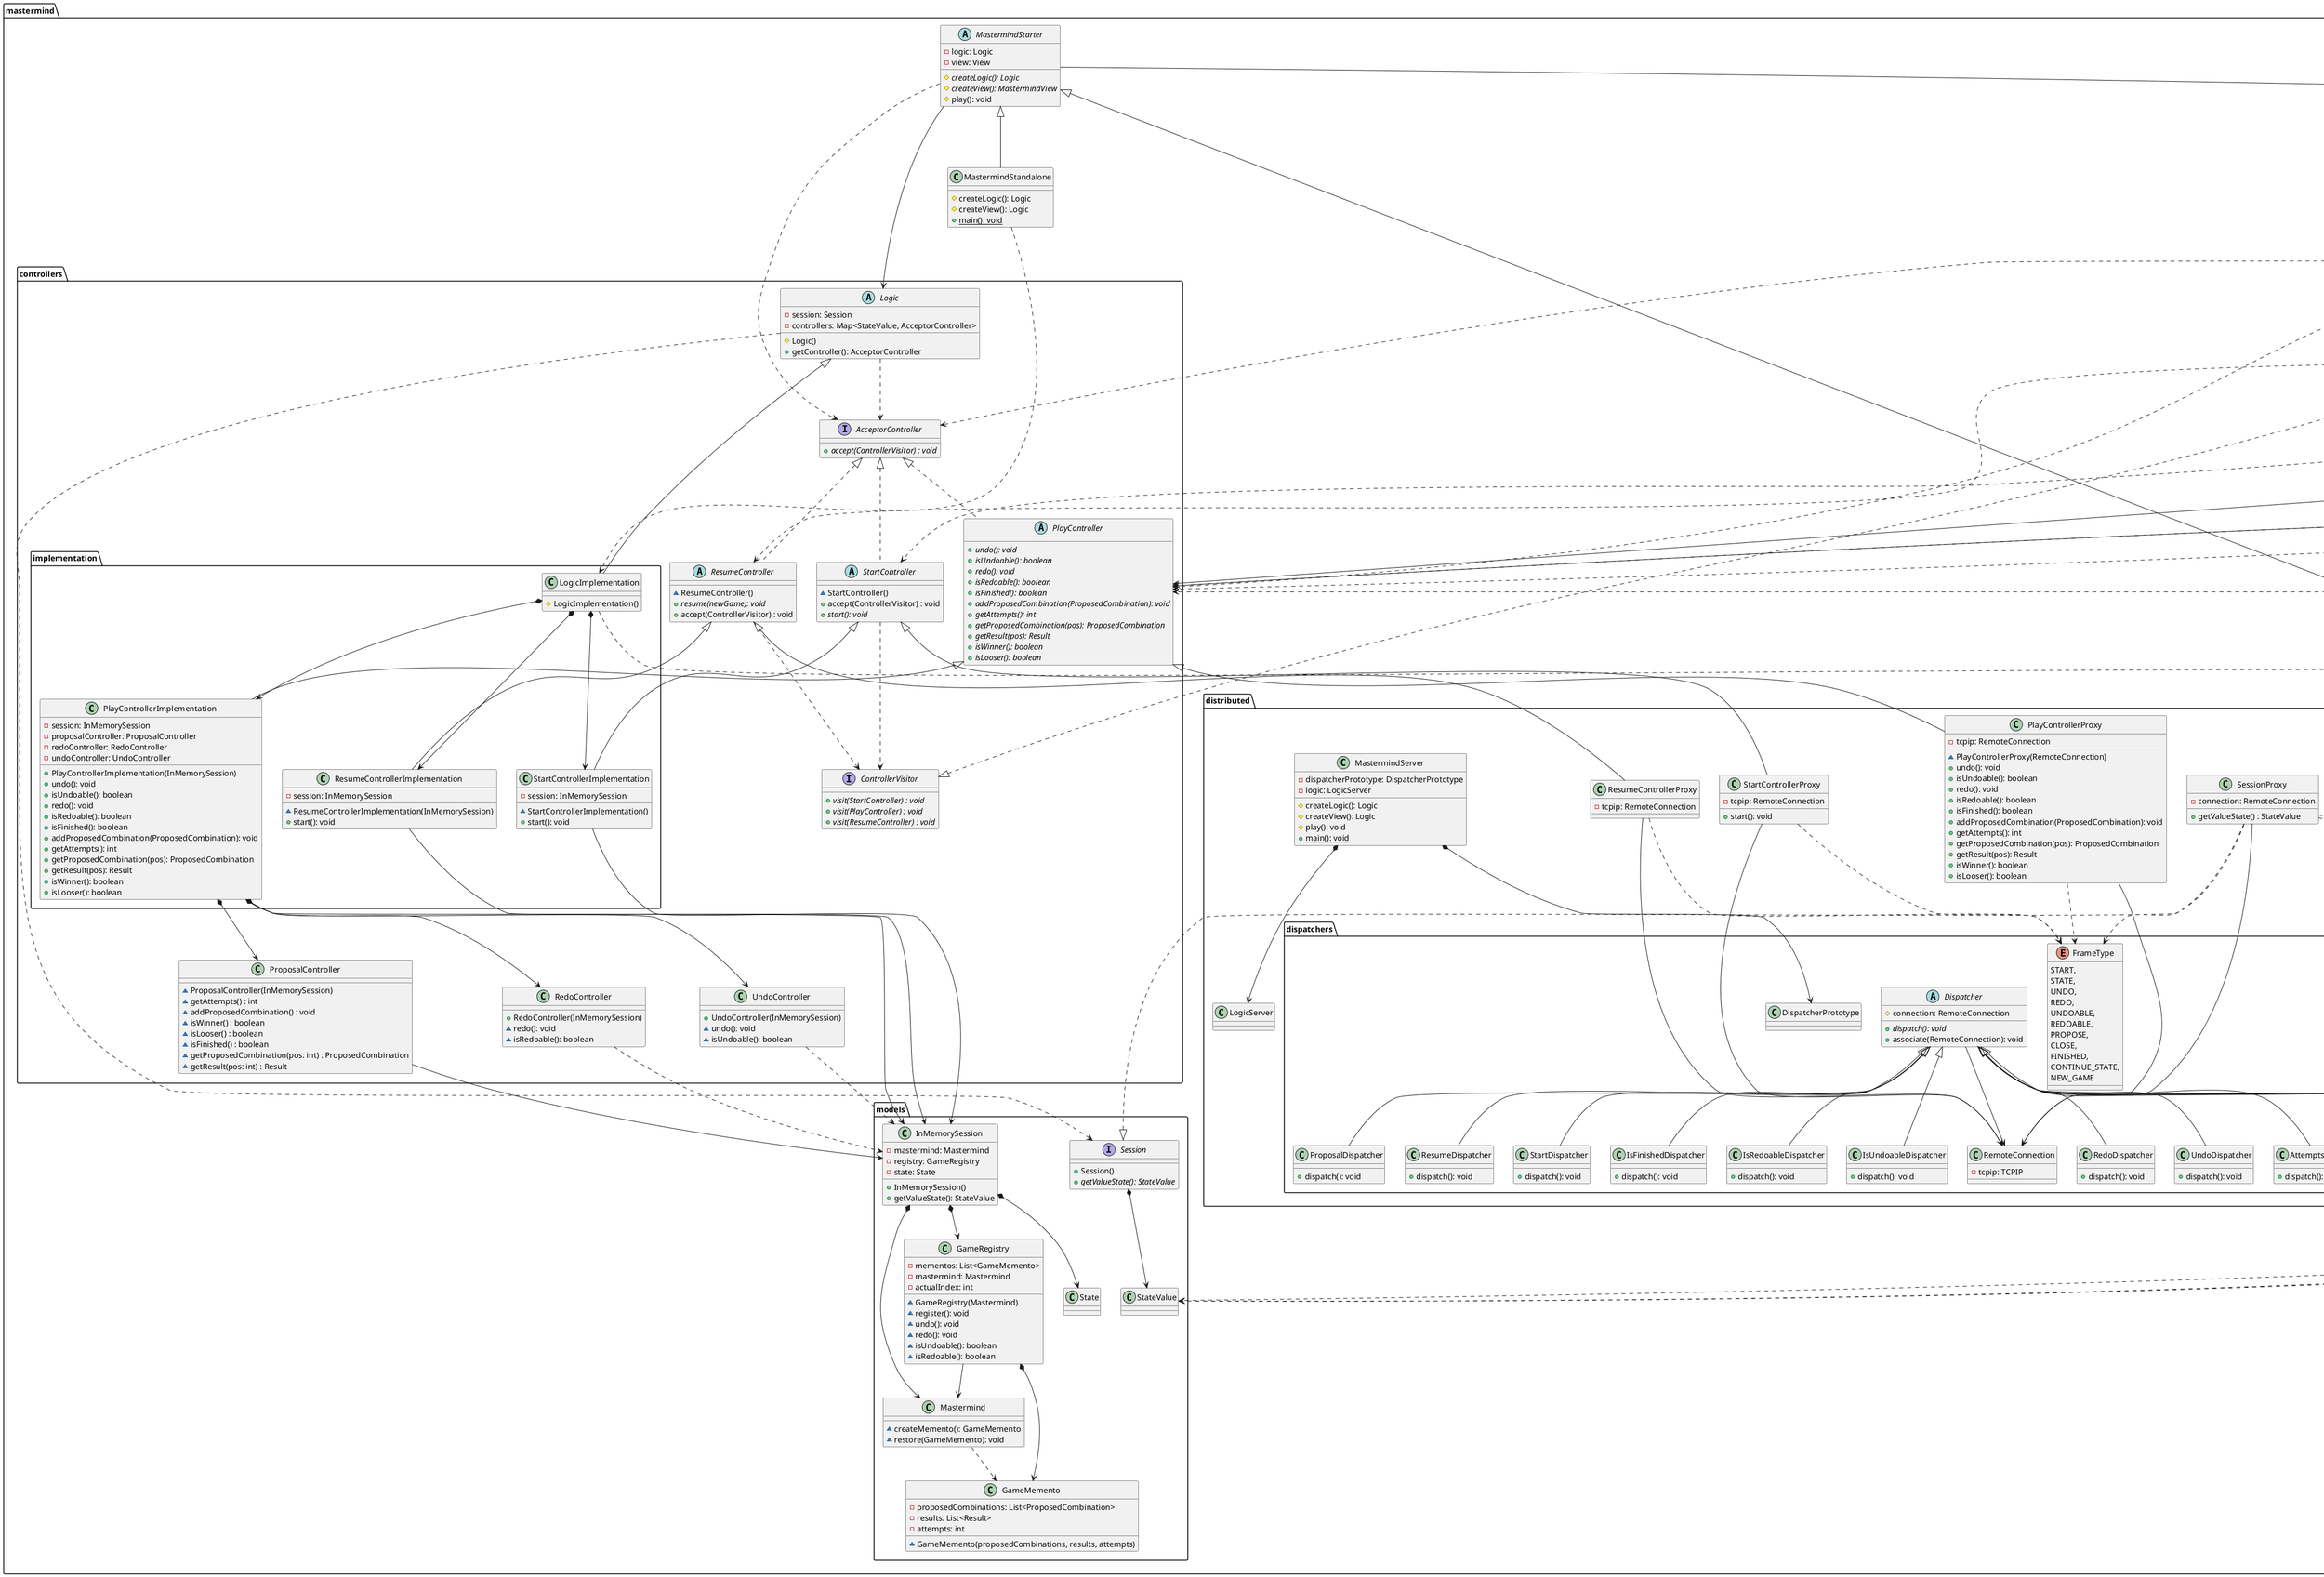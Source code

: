 @startuml

top to bottom direction


top to bottom direction

interface mastermind.controllers.AcceptorController {
    + {abstract} accept(ControllerVisitor) : void
}
interface mastermind.controllers.ControllerVisitor {
     + {abstract} visit(StartController) : void
     + {abstract} visit(PlayController) : void
     + {abstract} visit(ResumeController) : void
}

class mastermind.controllers.RedoController {
    + RedoController(InMemorySession)
    ~ redo(): void
    ~ isRedoable(): boolean
}
mastermind.controllers.RedoController ..> mastermind.models.InMemorySession

class mastermind.controllers.UndoController {
    + UndoController(InMemorySession)
    ~ undo(): void
    ~ isUndoable(): boolean
}
mastermind.controllers.UndoController ..> mastermind.models.InMemorySession

class mastermind.controllers.ProposalController {
    ~ ProposalController(InMemorySession)
    ~ getAttempts() : int
    ~ addProposedCombination() : void
    ~ isWinner() : boolean
    ~ isLooser() : boolean
    ~ isFinished() : boolean
    ~ getProposedCombination(pos: int) : ProposedCombination
    ~ getResult(pos: int) : Result
}
mastermind.controllers.ProposalController --> mastermind.models.InMemorySession

abstract class mastermind.controllers.PlayController {
    + {abstract} undo(): void
    + {abstract} isUndoable(): boolean
    + {abstract} redo(): void
    + {abstract} isRedoable(): boolean
    + {abstract} isFinished(): boolean
    + {abstract} addProposedCombination(ProposedCombination): void
    + {abstract} getAttempts(): int
    + {abstract} getProposedCombination(pos): ProposedCombination
    + {abstract} getResult(pos): Result
    + {abstract} isWinner(): boolean
    + {abstract} isLooser(): boolean
}
mastermind.controllers.AcceptorController <|.. mastermind.controllers.PlayController

class mastermind.controllers.implementation.PlayControllerImplementation {
    - session: InMemorySession
    - proposalController: ProposalController
    - redoController: RedoController
    - undoController: UndoController
    + PlayControllerImplementation(InMemorySession)
    + undo(): void
    + isUndoable(): boolean
    + redo(): void
    + isRedoable(): boolean
    + isFinished(): boolean
    + addProposedCombination(ProposedCombination): void
    + getAttempts(): int
    + getProposedCombination(pos): ProposedCombination
    + getResult(pos): Result
    + isWinner(): boolean
    + isLooser(): boolean
}
mastermind.controllers.PlayController <|-- mastermind.controllers.implementation.PlayControllerImplementation
mastermind.controllers.implementation.PlayControllerImplementation --> mastermind.models.InMemorySession
mastermind.controllers.implementation.PlayControllerImplementation *--> mastermind.controllers.ProposalController
mastermind.controllers.implementation.PlayControllerImplementation *--> mastermind.controllers.UndoController
mastermind.controllers.implementation.PlayControllerImplementation *--> mastermind.controllers.RedoController

abstract class mastermind.controllers.ResumeController {
   ~ ResumeController()
   + {abstract} resume(newGame): void
   + accept(ControllerVisitor) : void
}
mastermind.controllers.AcceptorController <|.. mastermind.controllers.ResumeController
mastermind.controllers.ResumeController ..> mastermind.controllers.ControllerVisitor

class mastermind.controllers.implementation.ResumeControllerImplementation {
    - session: InMemorySession
    ~ ResumeControllerImplementation(InMemorySession)
    + start(): void
 }
mastermind.controllers.ResumeController <|-- mastermind.controllers.implementation.ResumeControllerImplementation
mastermind.controllers.implementation.ResumeControllerImplementation ---> mastermind.models.InMemorySession

abstract class mastermind.controllers.StartController {
   ~ StartController()
   + accept(ControllerVisitor) : void
   + {abstract} start(): void
}
mastermind.controllers.AcceptorController <|.. mastermind.controllers.StartController
mastermind.controllers.StartController ..> mastermind.controllers.ControllerVisitor

class mastermind.controllers.implementation.StartControllerImplementation {
    - session: InMemorySession
   ~ StartControllerImplementation()
   + start(): void
}
mastermind.controllers.StartController <|-- mastermind.controllers.implementation.StartControllerImplementation
mastermind.controllers.implementation.StartControllerImplementation --> mastermind.models.InMemorySession

abstract class mastermind.controllers.Logic {
    - session: Session
    - controllers: Map<StateValue, AcceptorController>
    # Logic()
    + getController(): AcceptorController
}
mastermind.controllers.Logic ..> mastermind.controllers.AcceptorController
mastermind.controllers.Logic ..> mastermind.models.Session

class mastermind.controllers.implementation.LogicImplementation {
    # LogicImplementation()
}
mastermind.controllers.Logic <|-- mastermind.controllers.implementation.LogicImplementation
mastermind.controllers.implementation.LogicImplementation *--> mastermind.controllers.implementation.PlayControllerImplementation
mastermind.controllers.implementation.LogicImplementation *--> mastermind.controllers.implementation.StartControllerImplementation
mastermind.controllers.implementation.LogicImplementation *--> mastermind.controllers.implementation.ResumeControllerImplementation
mastermind.controllers.implementation.LogicImplementation ..> mastermind.models.StateValue


class mastermind.distributed.SessionProxy {
    - connection: RemoteConnection
    + getValueState() : StateValue
}
mastermind.models.Session <|.. mastermind.distributed.SessionProxy
mastermind.distributed.SessionProxy ..> mastermind.models.StateValue
mastermind.distributed.SessionProxy ..> mastermind.distributed.dispatchers.FrameType
mastermind.distributed.SessionProxy ..> mastermind.models.StateValue
mastermind.distributed.SessionProxy --> mastermind.distributed.dispatchers.RemoteConnection

class mastermind.distributed.StartControllerProxy {
    - tcpip: RemoteConnection
    + start(): void
}
mastermind.controllers.StartController <|-- mastermind.distributed.StartControllerProxy
mastermind.distributed.StartControllerProxy ..> mastermind.distributed.dispatchers.FrameType
mastermind.distributed.StartControllerProxy --> mastermind.distributed.dispatchers.RemoteConnection

class mastermind.distributed.PlayControllerProxy {
    - tcpip: RemoteConnection
    ~ PlayControllerProxy(RemoteConnection)
    + undo(): void
    + isUndoable(): boolean
    + redo(): void
    + isRedoable(): boolean
    + isFinished(): boolean
    + addProposedCombination(ProposedCombination): void
    + getAttempts(): int
    + getProposedCombination(pos): ProposedCombination
    + getResult(pos): Result
    + isWinner(): boolean
    + isLooser(): boolean
}
mastermind.distributed.PlayControllerProxy --> mastermind.distributed.dispatchers.RemoteConnection
mastermind.controllers.PlayController <|-- mastermind.distributed.PlayControllerProxy
mastermind.distributed.PlayControllerProxy ..> mastermind.distributed.dispatchers.FrameType

class mastermind.distributed.ResumeControllerProxy {
    - tcpip: RemoteConnection
}
mastermind.controllers.ResumeController <|-- mastermind.distributed.ResumeControllerProxy
mastermind.distributed.ResumeControllerProxy ..> mastermind.distributed.dispatchers.FrameType
mastermind.distributed.ResumeControllerProxy --> mastermind.distributed.dispatchers.RemoteConnection

class mastermind.distributed.dispatchers.RemoteConnection {
    - tcpip: TCPIP
}
mastermind.distributed.RemoteConnection --> mastermind.utils.TCPIP

abstract class mastermind.distributed.dispatchers.Dispatcher {
    # connection: RemoteConnection
    + {abstract} dispatch(): void
    + associate(RemoteConnection): void
}
mastermind.distributed.dispatchers.Dispatcher --> mastermind.distributed.dispatchers.RemoteConnection

class mastermind.distributed.dispatchers.NextDispatcher {
    + dispatch(): void
}
mastermind.distributed.dispatchers.Dispatcher <|-- mastermind.distributed.dispatchers.NextDispatcher

class mastermind.distributed.dispatchers.ProposalDispatcher {
    + dispatch(): void
}
mastermind.distributed.dispatchers.Dispatcher <|-- mastermind.distributed.dispatchers.ProposalDispatcher

class mastermind.distributed.dispatchers.ResumeDispatcher {
    + dispatch(): void
}
mastermind.distributed.dispatchers.Dispatcher <|-- mastermind.distributed.dispatchers.ResumeDispatcher

class mastermind.distributed.dispatchers.StartDispatcher {
    + dispatch(): void
}
mastermind.distributed.dispatchers.Dispatcher <|-- mastermind.distributed.dispatchers.StartDispatcher

class mastermind.distributed.dispatchers.IsFinishedDispatcher {
    + dispatch(): void
}
mastermind.distributed.dispatchers.Dispatcher <|-- mastermind.distributed.dispatchers.IsFinishedDispatcher

class mastermind.distributed.dispatchers.IsRedoableDispatcher {
    + dispatch(): void
}
mastermind.distributed.dispatchers.Dispatcher <|-- mastermind.distributed.dispatchers.IsRedoableDispatcher

class mastermind.distributed.dispatchers.IsUndoableDispatcher {
    + dispatch(): void
}
mastermind.distributed.dispatchers.Dispatcher <|-- mastermind.distributed.dispatchers.IsUndoableDispatcher

class mastermind.distributed.dispatchers.RedoDispatcher {
    + dispatch(): void
}
mastermind.distributed.dispatchers.Dispatcher <|-- mastermind.distributed.dispatchers.RedoDispatcher

class mastermind.distributed.dispatchers.UndoDispatcher {
    + dispatch(): void
}
mastermind.distributed.dispatchers.Dispatcher <|-- mastermind.distributed.dispatchers.UndoDispatcher

class mastermind.distributed.dispatchers.AttemptsDispatcher {
    + dispatch(): void
}
mastermind.distributed.dispatchers.Dispatcher <|-- mastermind.distributed.dispatchers.AttemptsDispatcher

class mastermind.distributed.dispatchers.GetProposedCombinationDispatcher {
    + dispatch(): void
}
mastermind.distributed.dispatchers.Dispatcher <|-- mastermind.distributed.dispatchers.GetProposedCombinationDispatcher

class mastermind.distributed.dispatchers.GetResultDispatcher {
    + dispatch(): void
}
mastermind.distributed.dispatchers.Dispatcher <|-- mastermind.distributed.dispatchers.GetResultDispatcher

class mastermind.distributed.dispatchers.IsLooserDispatcher {
    + dispatch(): void
}
mastermind.distributed.dispatchers.Dispatcher <|-- mastermind.distributed.dispatchers.IsLooserDispatcher

class mastermind.distributed.dispatchers.IsWinnerDispatcher {
    + dispatch(): void
}
mastermind.distributed.dispatchers.Dispatcher <|-- mastermind.distributed.dispatchers.IsWinnerDispatcher

enum mastermind.distributed.dispatchers.FrameType {
    START,
	STATE,
	UNDO,
	REDO,
	UNDOABLE,
	REDOABLE,
	PROPOSE,
	CLOSE,
	FINISHED,
	CONTINUE_STATE,
	NEW_GAME
}


top to bottom direction

interface mastermind.models.Session {
    + Session()
    + {abstract} getValueState(): StateValue
}
mastermind.models.Session *--> mastermind.models.StateValue

class mastermind.models.InMemorySession {
    - mastermind: Mastermind
    - registry: GameRegistry
    - state: State
    + InMemorySession()
    + getValueState(): StateValue
}
mastermind.models.InMemorySession *--> mastermind.models.Mastermind
mastermind.models.InMemorySession *--> mastermind.models.GameRegistry
mastermind.models.InMemorySession *--> mastermind.models.State

class mastermind.models.GameRegistry {
   - mementos: List<GameMemento>
   - mastermind: Mastermind
   - actualIndex: int
   ~ GameRegistry(Mastermind)
   ~ register(): void
   ~ undo(): void
   ~ redo(): void
   ~ isUndoable(): boolean
   ~ isRedoable(): boolean
}
mastermind.models.GameRegistry *--> mastermind.models.GameMemento
mastermind.models.GameRegistry --> mastermind.models.Mastermind

class mastermind.models.Mastermind {
   ~ createMemento(): GameMemento
   ~ restore(GameMemento): void
}
mastermind.models.Mastermind ..> mastermind.models.GameMemento

class mastermind.models.GameMemento {
   - proposedCombinations: List<ProposedCombination>
   - results: List<Result>
   - attempts: int
   ~ GameMemento(proposedCombinations, results, attempts)
}


top to bottom direction

class mastermind.views.ColorView {
    ~ write(): void
}
mastermind.utils.WithConsoleView <|--- mastermind.views.ColorView

class mastermind.views.SecretCombinationView {
    ~ SecretCombinationView(PlayController)
    ~ writeln(): void
}
mastermind.utils.WithConsoleView <|--- mastermind.views.SecretCombinationView
mastermind.views.SecretCombinationView ..> mastermind.views.MessageView
mastermind.views.SecretCombinationView --> mastermind.controllers.PlayController
mastermind.views.SecretCombinationView ..> mastermind.views.MessageView

class mastermind.views.ProposedCombinationView {
    ~ ProposedCombinationView(combination: ProposedCombination)
    ~ void write()
    ~ void read()
}

enum mastermind.views.MessageView {
    + ATTEMPTS
   	+ SECRET
   	+ RESUME
   	+ RESULT
   	+ PROPOSED_COMBINATION
   	+ TITLE
   	+ WINNER
   	+ LOOSER
    - message: String
    - MessageView(String)
}

class mastermind.views.Command {
    # playController: PlayController
    - title: String
    # Command(String, PlayController)
    # {abstract} execute(): void
    # {abstract} isActive(): boolean
    ~ getTitle(): String
}

class mastermind.views.RedoCommand {
    ~ RedoCommand(controller: PlayController)
}
mastermind.views.Command <|-- mastermind.views.RedoCommand

class mastermind.views.UndoCommand {
    ~ UndoCommand(controller: PlayController)
}
mastermind.views.Command <|-- mastermind.views.UndoCommand
mastermind.views.UndoCommand ..> mastermind.views.MessageView
mastermind.views.UndoCommand ..> mastermind.controllers.PlayController

class mastermind.views.ProposalCommand {
    ~ ProposalCommand(controller: PlayController)
}
mastermind.views.Command <|-- mastermind.views.ProposalCommand
mastermind.views.ProposalCommand ..> mastermind.views.ProposedCombinationView
mastermind.views.ProposalCommand ..> mastermind.controllers.PlayController
mastermind.views.ProposalCommand ..> mastermind.views.MessageView

class mastermind.views.PlayMenu {
    ~ PlayMenu(controller: PlayController)
}
mastermind.utils.Menu <|--- mastermind.views.PlayMenu
mastermind.views.PlayMenu ..> mastermind.controllers.PlayController
mastermind.views.PlayMenu *--> mastermind.views.ProposalCommand
mastermind.views.PlayMenu *--> mastermind.views.UndoCommand
mastermind.views.PlayMenu *--> mastermind.views.RedoCommand

class mastermind.views.PlayView {
    + interact(controller: PlayController): void
}
mastermind.views.PlayView ..> mastermind.views.PlayMenu
mastermind.views.PlayView ..> mastermind.views.BoardView

class mastermind.views.ResultView {
    ~ writeln(int): void
}
mastermind.utils.WithConsoleView <|-- mastermind.views.ResultView
mastermind.views.ResultView ..> mastermind.views.MessageView

class mastermind.views.ResumeView {
    ~ interact(controller: ResumeController): void
}
mastermind.views.ResumeView ..> mastermind.controllers.ResumeController
mastermind.views.ResumeView ..> mastermind.utils.YesNoDialog
mastermind.views.ResumeView ..> mastermind.views.MessageView

class mastermind.views.StartView {
    ~ interact(controller: StartController): void
}
mastermind.utils.WithConsoleView <|-- mastermind.views.StartView
mastermind.views.StartView ..> mastermind.controllers.StartController
mastermind.views.StartView ..> mastermind.views.MessageView

class mastermind.views.View {
    - startView: StartView
    - proposalView: ProposalView
    - resumeView: ResumeView
    + View()
    + interact(controller: AcceptorController): void
    + visit(controller: StartController): void
    + visit(controller: PlayController): void
    + visit(controller: ResumeController): void
}
mastermind.controllers.ControllerVisitor <|.. mastermind.views.View
mastermind.views.View ..> mastermind.controllers.AcceptorController
mastermind.views.View ..> mastermind.controllers.PlayController
mastermind.views.View *--> mastermind.views.StartView
mastermind.views.View *--> mastermind.views.PlayView
mastermind.views.View *--> mastermind.views.ResumeView

class mastermind.views.BoardView {
   ~ write(PlayController): void
}
mastermind.views.BoardView --> mastermind.controllers.PlayController
mastermind.views.BoardView ..> mastermind.views.ResultView

abstract class mastermind.MastermindStarter {
    - logic: Logic
    - view: View
    # {abstract} createLogic(): Logic
    # {abstract} createView(): MastermindView
    # play(): void
}
mastermind.MastermindStarter --> mastermind.controllers.Logic
mastermind.MastermindStarter --> mastermind.views.MastermindView
mastermind.MastermindStarter ..> mastermind.controllers.AcceptorController

class mastermind.MastermindStandalone {
    # createLogic(): Logic
    # createView(): Logic
    + {static} main(): void
}
mastermind.MastermindStarter <|-- mastermind.MastermindStandalone
mastermind.MastermindStandalone ..> mastermind.controllers.implementation.LogicImplementation

class mastermind.distributed.MastermindClient {
    - logic: LogicProxy
    # createLogic(): Logic
    # createView(): Logic
    # play(): void
    + {static} main(): void
}
mastermind.MastermindStarter <|-- mastermind.distributed.MastermindClient
mastermind.distributed.MastermindClient *--> mastermind.distributed.LogicProxy
mastermind.distributed.MastermindClient *--> mastermind.views.console.View

class mastermind.distributed.MastermindServer {
    - dispatcherPrototype: DispatcherPrototype
    - logic: LogicServer
    # createLogic(): Logic
    # createView(): Logic
    # play(): void
    + {static} main(): void
}
mastermind.distributed.MastermindServer *--> mastermind.distributed.LogicServer
mastermind.distributed.MastermindServer *--> mastermind.distributed.dispatchers.DispatcherPrototype

@enduml